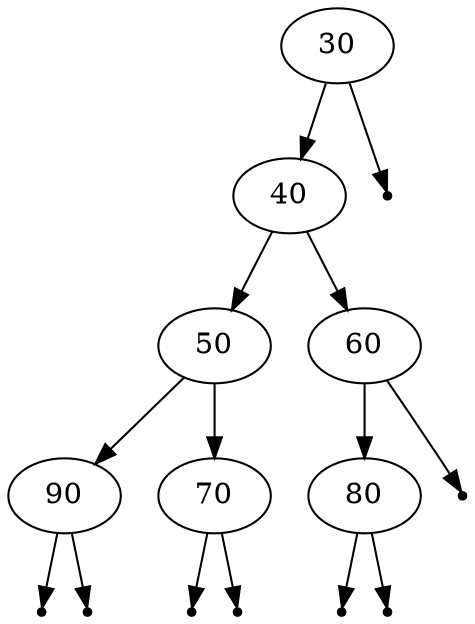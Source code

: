 digraph {
"30"[label="30"];
"40"[label="40"];
"50"[label="50"];
"90"[label="90"];
null1 [shape=point];
null2 [shape=point];
"70"[label="70"];
null3 [shape=point];
null4 [shape=point];
"60"[label="60"];
"80"[label="80"];
null5 [shape=point];
null6 [shape=point];
null7 [shape=point];
null8 [shape=point];
"30" -> "40";
"40" -> "50";
"50" -> "90";
"90" -> null1;
"90" -> null2;
"50" -> "70";
"70" -> null3;
"70" -> null4;
"40" -> "60";
"60" -> "80";
"80" -> null5;
"80" -> null6;
"60" -> null7;
"30" -> null8;
}